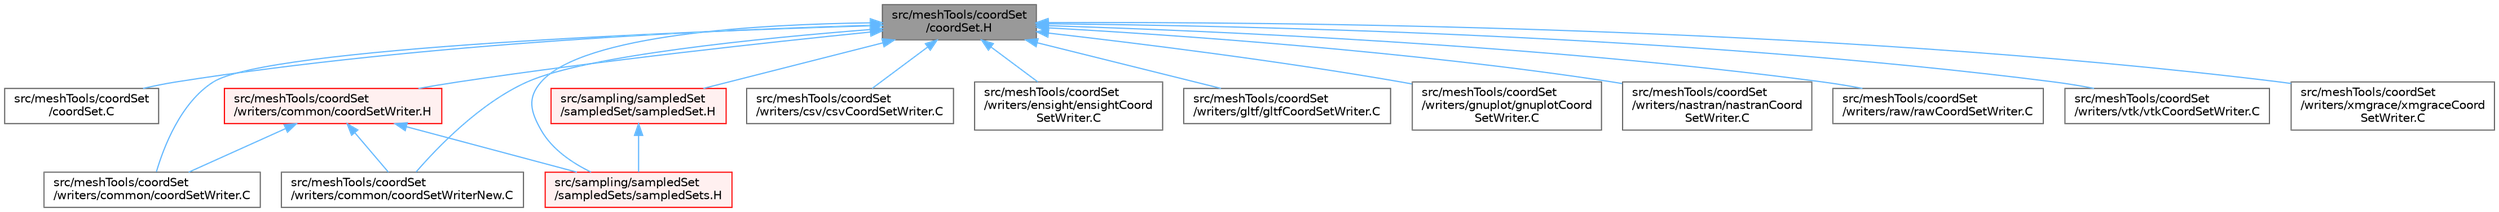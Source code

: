 digraph "src/meshTools/coordSet/coordSet.H"
{
 // LATEX_PDF_SIZE
  bgcolor="transparent";
  edge [fontname=Helvetica,fontsize=10,labelfontname=Helvetica,labelfontsize=10];
  node [fontname=Helvetica,fontsize=10,shape=box,height=0.2,width=0.4];
  Node1 [id="Node000001",label="src/meshTools/coordSet\l/coordSet.H",height=0.2,width=0.4,color="gray40", fillcolor="grey60", style="filled", fontcolor="black",tooltip=" "];
  Node1 -> Node2 [id="edge1_Node000001_Node000002",dir="back",color="steelblue1",style="solid",tooltip=" "];
  Node2 [id="Node000002",label="src/meshTools/coordSet\l/coordSet.C",height=0.2,width=0.4,color="grey40", fillcolor="white", style="filled",URL="$coordSet_8C.html",tooltip=" "];
  Node1 -> Node3 [id="edge2_Node000001_Node000003",dir="back",color="steelblue1",style="solid",tooltip=" "];
  Node3 [id="Node000003",label="src/meshTools/coordSet\l/writers/common/coordSetWriter.C",height=0.2,width=0.4,color="grey40", fillcolor="white", style="filled",URL="$coordSetWriter_8C.html",tooltip=" "];
  Node1 -> Node4 [id="edge3_Node000001_Node000004",dir="back",color="steelblue1",style="solid",tooltip=" "];
  Node4 [id="Node000004",label="src/meshTools/coordSet\l/writers/common/coordSetWriter.H",height=0.2,width=0.4,color="red", fillcolor="#FFF0F0", style="filled",URL="$coordSetWriter_8H.html",tooltip=" "];
  Node4 -> Node3 [id="edge4_Node000004_Node000003",dir="back",color="steelblue1",style="solid",tooltip=" "];
  Node4 -> Node60 [id="edge5_Node000004_Node000060",dir="back",color="steelblue1",style="solid",tooltip=" "];
  Node60 [id="Node000060",label="src/meshTools/coordSet\l/writers/common/coordSetWriterNew.C",height=0.2,width=0.4,color="grey40", fillcolor="white", style="filled",URL="$coordSetWriterNew_8C.html",tooltip=" "];
  Node4 -> Node80 [id="edge6_Node000004_Node000080",dir="back",color="steelblue1",style="solid",tooltip=" "];
  Node80 [id="Node000080",label="src/sampling/sampledSet\l/sampledSets/sampledSets.H",height=0.2,width=0.4,color="red", fillcolor="#FFF0F0", style="filled",URL="$sampledSets_8H.html",tooltip=" "];
  Node1 -> Node60 [id="edge7_Node000001_Node000060",dir="back",color="steelblue1",style="solid",tooltip=" "];
  Node1 -> Node62 [id="edge8_Node000001_Node000062",dir="back",color="steelblue1",style="solid",tooltip=" "];
  Node62 [id="Node000062",label="src/meshTools/coordSet\l/writers/csv/csvCoordSetWriter.C",height=0.2,width=0.4,color="grey40", fillcolor="white", style="filled",URL="$csvCoordSetWriter_8C.html",tooltip=" "];
  Node1 -> Node64 [id="edge9_Node000001_Node000064",dir="back",color="steelblue1",style="solid",tooltip=" "];
  Node64 [id="Node000064",label="src/meshTools/coordSet\l/writers/ensight/ensightCoord\lSetWriter.C",height=0.2,width=0.4,color="grey40", fillcolor="white", style="filled",URL="$ensightCoordSetWriter_8C.html",tooltip=" "];
  Node1 -> Node66 [id="edge10_Node000001_Node000066",dir="back",color="steelblue1",style="solid",tooltip=" "];
  Node66 [id="Node000066",label="src/meshTools/coordSet\l/writers/gltf/gltfCoordSetWriter.C",height=0.2,width=0.4,color="grey40", fillcolor="white", style="filled",URL="$gltfCoordSetWriter_8C.html",tooltip=" "];
  Node1 -> Node68 [id="edge11_Node000001_Node000068",dir="back",color="steelblue1",style="solid",tooltip=" "];
  Node68 [id="Node000068",label="src/meshTools/coordSet\l/writers/gnuplot/gnuplotCoord\lSetWriter.C",height=0.2,width=0.4,color="grey40", fillcolor="white", style="filled",URL="$gnuplotCoordSetWriter_8C.html",tooltip=" "];
  Node1 -> Node70 [id="edge12_Node000001_Node000070",dir="back",color="steelblue1",style="solid",tooltip=" "];
  Node70 [id="Node000070",label="src/meshTools/coordSet\l/writers/nastran/nastranCoord\lSetWriter.C",height=0.2,width=0.4,color="grey40", fillcolor="white", style="filled",URL="$nastranCoordSetWriter_8C.html",tooltip=" "];
  Node1 -> Node74 [id="edge13_Node000001_Node000074",dir="back",color="steelblue1",style="solid",tooltip=" "];
  Node74 [id="Node000074",label="src/meshTools/coordSet\l/writers/raw/rawCoordSetWriter.C",height=0.2,width=0.4,color="grey40", fillcolor="white", style="filled",URL="$rawCoordSetWriter_8C.html",tooltip=" "];
  Node1 -> Node76 [id="edge14_Node000001_Node000076",dir="back",color="steelblue1",style="solid",tooltip=" "];
  Node76 [id="Node000076",label="src/meshTools/coordSet\l/writers/vtk/vtkCoordSetWriter.C",height=0.2,width=0.4,color="grey40", fillcolor="white", style="filled",URL="$vtkCoordSetWriter_8C.html",tooltip=" "];
  Node1 -> Node78 [id="edge15_Node000001_Node000078",dir="back",color="steelblue1",style="solid",tooltip=" "];
  Node78 [id="Node000078",label="src/meshTools/coordSet\l/writers/xmgrace/xmgraceCoord\lSetWriter.C",height=0.2,width=0.4,color="grey40", fillcolor="white", style="filled",URL="$xmgraceCoordSetWriter_8C.html",tooltip=" "];
  Node1 -> Node83 [id="edge16_Node000001_Node000083",dir="back",color="steelblue1",style="solid",tooltip=" "];
  Node83 [id="Node000083",label="src/sampling/sampledSet\l/sampledSet/sampledSet.H",height=0.2,width=0.4,color="red", fillcolor="#FFF0F0", style="filled",URL="$sampledSet_8H.html",tooltip=" "];
  Node83 -> Node80 [id="edge17_Node000083_Node000080",dir="back",color="steelblue1",style="solid",tooltip=" "];
  Node1 -> Node80 [id="edge18_Node000001_Node000080",dir="back",color="steelblue1",style="solid",tooltip=" "];
}
